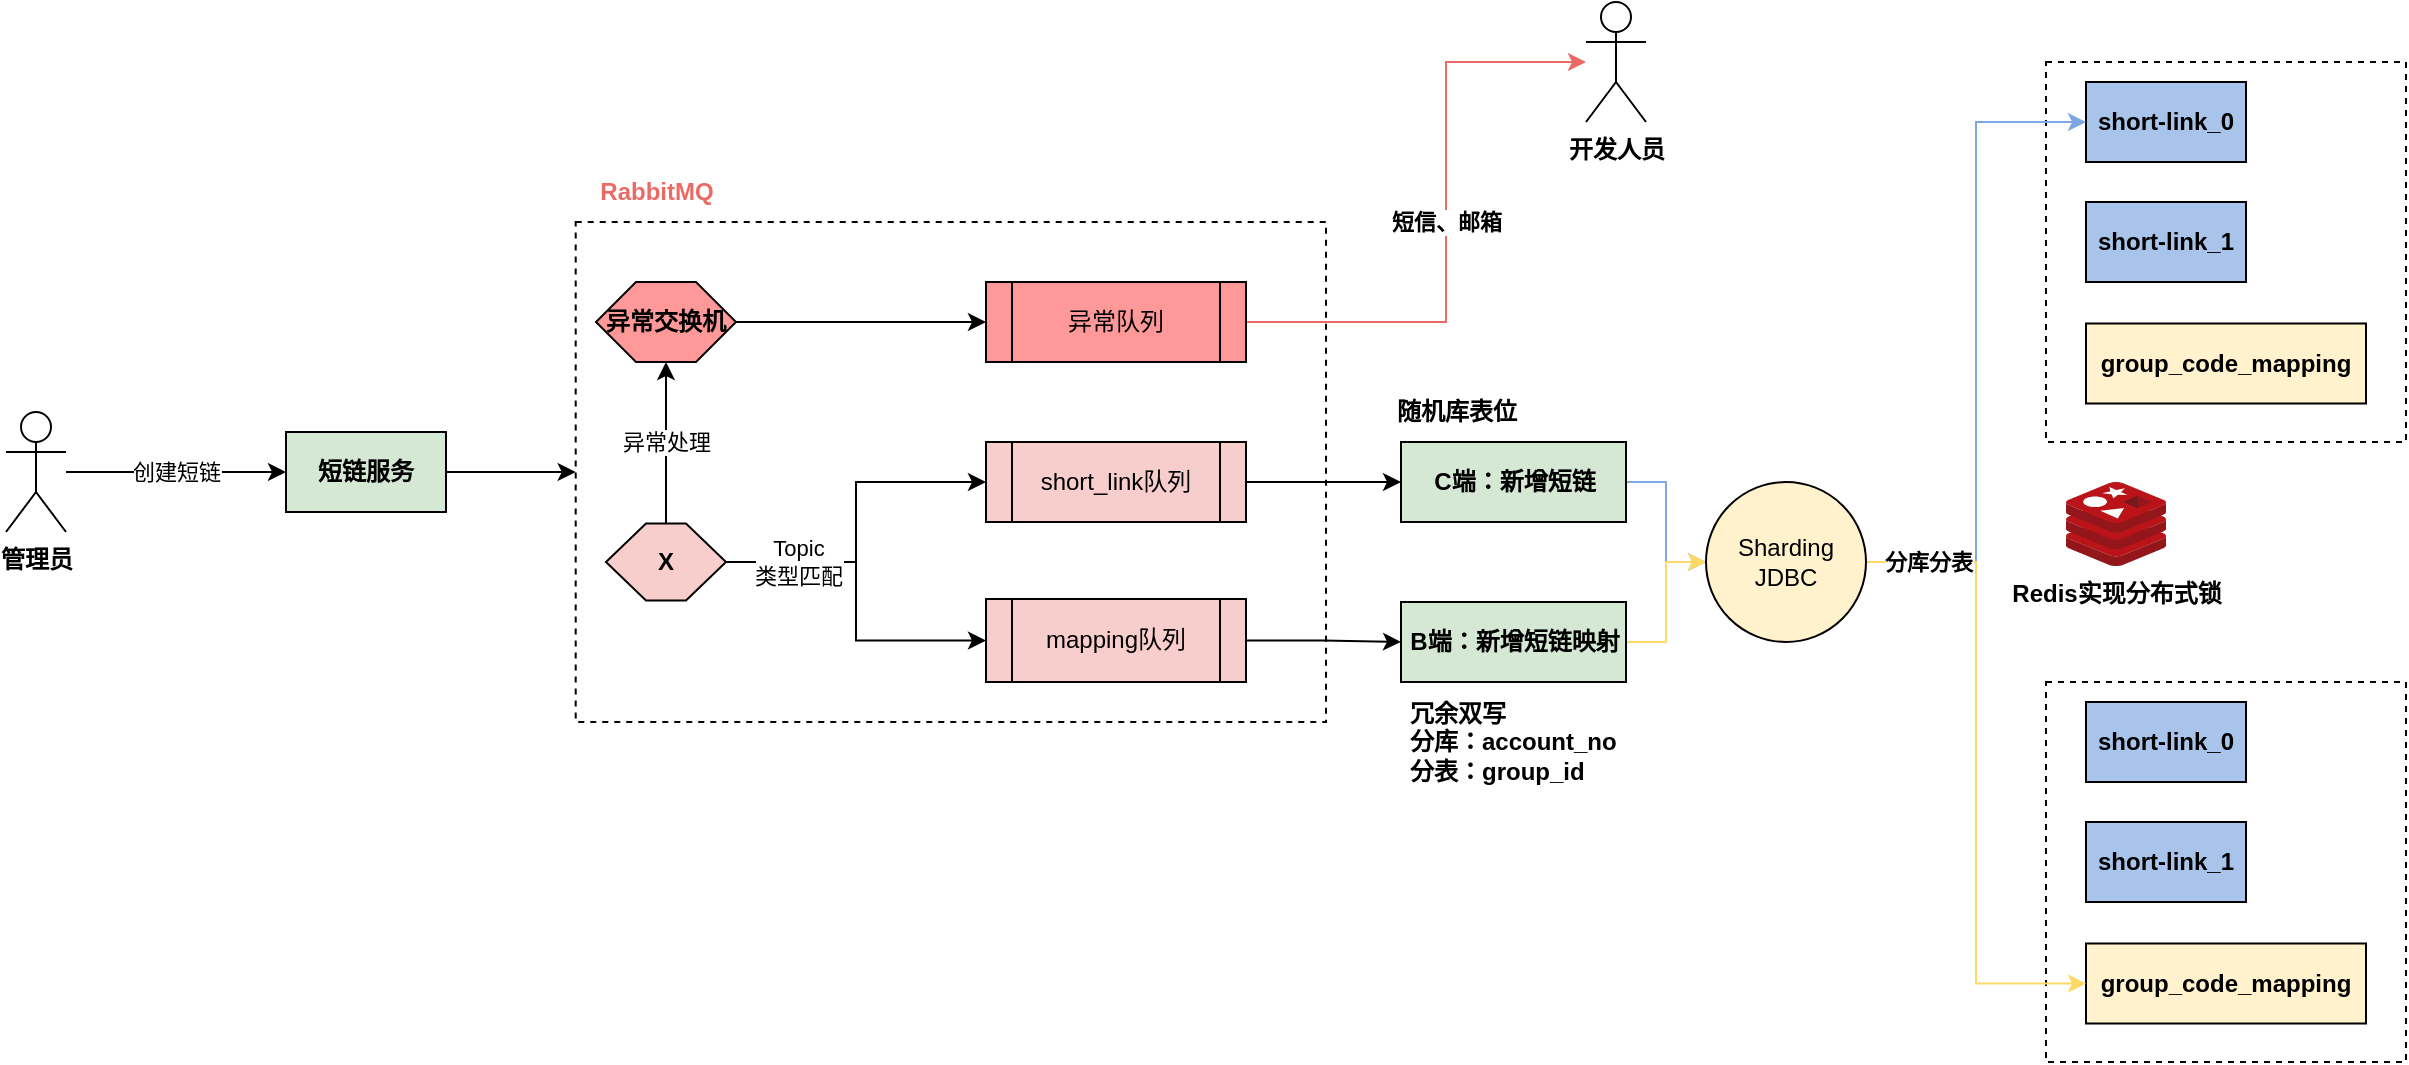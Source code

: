 <mxfile version="26.1.0">
  <diagram name="第 1 页" id="zngaNRGyfOBU_eu8mxkX">
    <mxGraphModel dx="-2885" dy="923" grid="1" gridSize="10" guides="1" tooltips="1" connect="1" arrows="1" fold="1" page="1" pageScale="1" pageWidth="2339" pageHeight="3300" math="0" shadow="0">
      <root>
        <mxCell id="0" />
        <mxCell id="1" parent="0" />
        <mxCell id="SSOsadmcBXxZNNzZLrk8-1" value="" style="rounded=0;whiteSpace=wrap;html=1;fillColor=none;dashed=1;" vertex="1" parent="1">
          <mxGeometry x="5264.85" y="1930" width="375.15" height="250" as="geometry" />
        </mxCell>
        <mxCell id="SSOsadmcBXxZNNzZLrk8-2" value="创建短链" style="edgeStyle=orthogonalEdgeStyle;rounded=0;orthogonalLoop=1;jettySize=auto;html=1;" edge="1" parent="1" source="SSOsadmcBXxZNNzZLrk8-3" target="SSOsadmcBXxZNNzZLrk8-10">
          <mxGeometry relative="1" as="geometry">
            <mxPoint x="5100" y="2119.217" as="targetPoint" />
            <Array as="points" />
          </mxGeometry>
        </mxCell>
        <mxCell id="SSOsadmcBXxZNNzZLrk8-3" value="管理员" style="shape=umlActor;verticalLabelPosition=bottom;verticalAlign=top;html=1;outlineConnect=0;fontStyle=1" vertex="1" parent="1">
          <mxGeometry x="4980" y="2025" width="30" height="60" as="geometry" />
        </mxCell>
        <mxCell id="SSOsadmcBXxZNNzZLrk8-4" style="edgeStyle=orthogonalEdgeStyle;rounded=0;orthogonalLoop=1;jettySize=auto;html=1;entryX=0;entryY=0.5;entryDx=0;entryDy=0;" edge="1" parent="1" source="SSOsadmcBXxZNNzZLrk8-8" target="SSOsadmcBXxZNNzZLrk8-12">
          <mxGeometry relative="1" as="geometry" />
        </mxCell>
        <mxCell id="SSOsadmcBXxZNNzZLrk8-5" style="edgeStyle=orthogonalEdgeStyle;rounded=0;orthogonalLoop=1;jettySize=auto;html=1;" edge="1" parent="1" source="SSOsadmcBXxZNNzZLrk8-8" target="SSOsadmcBXxZNNzZLrk8-14">
          <mxGeometry relative="1" as="geometry" />
        </mxCell>
        <mxCell id="SSOsadmcBXxZNNzZLrk8-6" value="Topic&lt;br&gt;类型匹配" style="edgeLabel;html=1;align=center;verticalAlign=middle;resizable=0;points=[];" vertex="1" connectable="0" parent="SSOsadmcBXxZNNzZLrk8-5">
          <mxGeometry x="-0.582" relative="1" as="geometry">
            <mxPoint as="offset" />
          </mxGeometry>
        </mxCell>
        <mxCell id="SSOsadmcBXxZNNzZLrk8-7" value="异常处理" style="edgeStyle=orthogonalEdgeStyle;rounded=0;orthogonalLoop=1;jettySize=auto;html=1;" edge="1" parent="1" source="SSOsadmcBXxZNNzZLrk8-8" target="SSOsadmcBXxZNNzZLrk8-16">
          <mxGeometry relative="1" as="geometry" />
        </mxCell>
        <mxCell id="SSOsadmcBXxZNNzZLrk8-8" value="X" style="shape=hexagon;perimeter=hexagonPerimeter2;whiteSpace=wrap;html=1;fixedSize=1;fontStyle=1;fillColor=#F8CECC;" vertex="1" parent="1">
          <mxGeometry x="5280" y="2080.75" width="60" height="38.5" as="geometry" />
        </mxCell>
        <mxCell id="SSOsadmcBXxZNNzZLrk8-9" style="edgeStyle=orthogonalEdgeStyle;rounded=0;orthogonalLoop=1;jettySize=auto;html=1;entryX=0;entryY=0.5;entryDx=0;entryDy=0;" edge="1" parent="1" source="SSOsadmcBXxZNNzZLrk8-10" target="SSOsadmcBXxZNNzZLrk8-1">
          <mxGeometry relative="1" as="geometry" />
        </mxCell>
        <mxCell id="SSOsadmcBXxZNNzZLrk8-10" value="短链服务" style="rounded=0;whiteSpace=wrap;html=1;fillColor=#D5E8D4;fontStyle=1" vertex="1" parent="1">
          <mxGeometry x="5120" y="2035" width="80" height="40" as="geometry" />
        </mxCell>
        <mxCell id="SSOsadmcBXxZNNzZLrk8-11" style="edgeStyle=orthogonalEdgeStyle;rounded=0;orthogonalLoop=1;jettySize=auto;html=1;entryX=0;entryY=0.5;entryDx=0;entryDy=0;" edge="1" parent="1" source="SSOsadmcBXxZNNzZLrk8-12" target="SSOsadmcBXxZNNzZLrk8-20">
          <mxGeometry relative="1" as="geometry" />
        </mxCell>
        <mxCell id="SSOsadmcBXxZNNzZLrk8-12" value="short_link队列" style="shape=process;whiteSpace=wrap;html=1;backgroundOutline=1;fillColor=#F8CECC;" vertex="1" parent="1">
          <mxGeometry x="5470" y="2040" width="130" height="40" as="geometry" />
        </mxCell>
        <mxCell id="SSOsadmcBXxZNNzZLrk8-13" style="edgeStyle=orthogonalEdgeStyle;rounded=0;orthogonalLoop=1;jettySize=auto;html=1;entryX=0;entryY=0.5;entryDx=0;entryDy=0;" edge="1" parent="1" source="SSOsadmcBXxZNNzZLrk8-14" target="SSOsadmcBXxZNNzZLrk8-22">
          <mxGeometry relative="1" as="geometry" />
        </mxCell>
        <mxCell id="SSOsadmcBXxZNNzZLrk8-14" value="mapping队列" style="shape=process;whiteSpace=wrap;html=1;backgroundOutline=1;fillColor=#F8CECC;" vertex="1" parent="1">
          <mxGeometry x="5470" y="2118.5" width="130" height="41.5" as="geometry" />
        </mxCell>
        <mxCell id="SSOsadmcBXxZNNzZLrk8-15" style="edgeStyle=orthogonalEdgeStyle;rounded=0;orthogonalLoop=1;jettySize=auto;html=1;entryX=0;entryY=0.5;entryDx=0;entryDy=0;" edge="1" parent="1" source="SSOsadmcBXxZNNzZLrk8-16" target="SSOsadmcBXxZNNzZLrk8-17">
          <mxGeometry relative="1" as="geometry" />
        </mxCell>
        <mxCell id="SSOsadmcBXxZNNzZLrk8-16" value="异常交换机" style="shape=hexagon;perimeter=hexagonPerimeter2;whiteSpace=wrap;html=1;fixedSize=1;fontStyle=1;fillColor=#FF9999;" vertex="1" parent="1">
          <mxGeometry x="5275" y="1960" width="70" height="40" as="geometry" />
        </mxCell>
        <mxCell id="SSOsadmcBXxZNNzZLrk8-51" value="短信、邮箱" style="edgeStyle=orthogonalEdgeStyle;rounded=0;orthogonalLoop=1;jettySize=auto;html=1;strokeColor=#EA6B66;fontStyle=1" edge="1" parent="1" source="SSOsadmcBXxZNNzZLrk8-17" target="SSOsadmcBXxZNNzZLrk8-49">
          <mxGeometry relative="1" as="geometry">
            <Array as="points">
              <mxPoint x="5700" y="1980" />
              <mxPoint x="5700" y="1850" />
            </Array>
          </mxGeometry>
        </mxCell>
        <mxCell id="SSOsadmcBXxZNNzZLrk8-17" value="异常队列" style="shape=process;whiteSpace=wrap;html=1;backgroundOutline=1;fillColor=#FF9999;" vertex="1" parent="1">
          <mxGeometry x="5470" y="1960" width="130" height="40" as="geometry" />
        </mxCell>
        <mxCell id="SSOsadmcBXxZNNzZLrk8-18" value="&lt;font style=&quot;&quot;&gt;RabbitMQ&lt;/font&gt;" style="text;html=1;align=center;verticalAlign=middle;resizable=0;points=[];autosize=1;strokeColor=none;fillColor=none;fontStyle=1;fontColor=#EA6B66;" vertex="1" parent="1">
          <mxGeometry x="5264.85" y="1900" width="80" height="30" as="geometry" />
        </mxCell>
        <mxCell id="SSOsadmcBXxZNNzZLrk8-44" style="edgeStyle=orthogonalEdgeStyle;rounded=0;orthogonalLoop=1;jettySize=auto;html=1;strokeColor=#7EA6E0;fontStyle=1" edge="1" parent="1" source="SSOsadmcBXxZNNzZLrk8-20" target="SSOsadmcBXxZNNzZLrk8-43">
          <mxGeometry relative="1" as="geometry">
            <Array as="points">
              <mxPoint x="5810" y="2060" />
              <mxPoint x="5810" y="2100" />
            </Array>
          </mxGeometry>
        </mxCell>
        <mxCell id="SSOsadmcBXxZNNzZLrk8-20" value="C端：新增短链" style="rounded=0;whiteSpace=wrap;html=1;fillColor=#D5E8D4;fontStyle=1" vertex="1" parent="1">
          <mxGeometry x="5677.5" y="2040" width="112.5" height="40" as="geometry" />
        </mxCell>
        <mxCell id="SSOsadmcBXxZNNzZLrk8-45" style="edgeStyle=orthogonalEdgeStyle;rounded=0;orthogonalLoop=1;jettySize=auto;html=1;strokeColor=#FFD966;" edge="1" parent="1" source="SSOsadmcBXxZNNzZLrk8-22" target="SSOsadmcBXxZNNzZLrk8-43">
          <mxGeometry relative="1" as="geometry">
            <Array as="points">
              <mxPoint x="5810" y="2140" />
              <mxPoint x="5810" y="2100" />
            </Array>
          </mxGeometry>
        </mxCell>
        <mxCell id="SSOsadmcBXxZNNzZLrk8-22" value="B端：新增短链映射" style="rounded=0;whiteSpace=wrap;html=1;fillColor=#D5E8D4;fontStyle=1" vertex="1" parent="1">
          <mxGeometry x="5677.5" y="2120" width="112.5" height="40" as="geometry" />
        </mxCell>
        <mxCell id="SSOsadmcBXxZNNzZLrk8-23" value="冗余双写&lt;br&gt;分库：account_no&lt;br&gt;分表：group_id" style="text;html=1;align=left;verticalAlign=middle;resizable=0;points=[];autosize=1;strokeColor=none;fillColor=none;fontStyle=1" vertex="1" parent="1">
          <mxGeometry x="5680" y="2160" width="120" height="60" as="geometry" />
        </mxCell>
        <mxCell id="SSOsadmcBXxZNNzZLrk8-24" value="随机库表位" style="text;html=1;align=center;verticalAlign=middle;resizable=0;points=[];autosize=1;strokeColor=none;fillColor=none;fontStyle=1" vertex="1" parent="1">
          <mxGeometry x="5665" y="2010" width="80" height="30" as="geometry" />
        </mxCell>
        <mxCell id="SSOsadmcBXxZNNzZLrk8-37" value="" style="group" vertex="1" connectable="0" parent="1">
          <mxGeometry x="6000" y="1850" width="180" height="190" as="geometry" />
        </mxCell>
        <mxCell id="SSOsadmcBXxZNNzZLrk8-29" value="" style="rounded=0;whiteSpace=wrap;html=1;dashed=1;fillColor=none;" vertex="1" parent="SSOsadmcBXxZNNzZLrk8-37">
          <mxGeometry width="180" height="190" as="geometry" />
        </mxCell>
        <mxCell id="SSOsadmcBXxZNNzZLrk8-30" value="short-link_0" style="rounded=0;whiteSpace=wrap;html=1;fillColor=#A9C4EB;fontStyle=1" vertex="1" parent="SSOsadmcBXxZNNzZLrk8-37">
          <mxGeometry x="20" y="10" width="80" height="40" as="geometry" />
        </mxCell>
        <mxCell id="SSOsadmcBXxZNNzZLrk8-31" value="short-link_1" style="rounded=0;whiteSpace=wrap;html=1;fillColor=#A9C4EB;fontStyle=1" vertex="1" parent="SSOsadmcBXxZNNzZLrk8-37">
          <mxGeometry x="20" y="70" width="80" height="40" as="geometry" />
        </mxCell>
        <mxCell id="SSOsadmcBXxZNNzZLrk8-32" value="group_code_mapping" style="rounded=0;whiteSpace=wrap;html=1;fillColor=#FFF2CC;fontStyle=1" vertex="1" parent="SSOsadmcBXxZNNzZLrk8-37">
          <mxGeometry x="20" y="130.75" width="140" height="40" as="geometry" />
        </mxCell>
        <mxCell id="SSOsadmcBXxZNNzZLrk8-38" value="" style="group" vertex="1" connectable="0" parent="1">
          <mxGeometry x="6000" y="2160" width="180" height="190" as="geometry" />
        </mxCell>
        <mxCell id="SSOsadmcBXxZNNzZLrk8-33" value="" style="rounded=0;whiteSpace=wrap;html=1;dashed=1;fillColor=none;" vertex="1" parent="SSOsadmcBXxZNNzZLrk8-38">
          <mxGeometry width="180" height="190" as="geometry" />
        </mxCell>
        <mxCell id="SSOsadmcBXxZNNzZLrk8-34" value="short-link_0" style="rounded=0;whiteSpace=wrap;html=1;fillColor=#A9C4EB;fontStyle=1" vertex="1" parent="SSOsadmcBXxZNNzZLrk8-38">
          <mxGeometry x="20" y="10" width="80" height="40" as="geometry" />
        </mxCell>
        <mxCell id="SSOsadmcBXxZNNzZLrk8-35" value="short-link_1" style="rounded=0;whiteSpace=wrap;html=1;fillColor=#A9C4EB;fontStyle=1" vertex="1" parent="SSOsadmcBXxZNNzZLrk8-38">
          <mxGeometry x="20" y="70" width="80" height="40" as="geometry" />
        </mxCell>
        <mxCell id="SSOsadmcBXxZNNzZLrk8-36" value="group_code_mapping" style="rounded=0;whiteSpace=wrap;html=1;fillColor=#FFF2CC;fontStyle=1" vertex="1" parent="SSOsadmcBXxZNNzZLrk8-38">
          <mxGeometry x="20" y="130.75" width="140" height="40" as="geometry" />
        </mxCell>
        <mxCell id="SSOsadmcBXxZNNzZLrk8-46" style="edgeStyle=orthogonalEdgeStyle;rounded=0;orthogonalLoop=1;jettySize=auto;html=1;entryX=0;entryY=0.5;entryDx=0;entryDy=0;strokeColor=#7EA6E0;" edge="1" parent="1" source="SSOsadmcBXxZNNzZLrk8-43" target="SSOsadmcBXxZNNzZLrk8-30">
          <mxGeometry relative="1" as="geometry" />
        </mxCell>
        <mxCell id="SSOsadmcBXxZNNzZLrk8-47" style="edgeStyle=orthogonalEdgeStyle;rounded=0;orthogonalLoop=1;jettySize=auto;html=1;entryX=0;entryY=0.5;entryDx=0;entryDy=0;strokeColor=#FFD966;" edge="1" parent="1" source="SSOsadmcBXxZNNzZLrk8-43" target="SSOsadmcBXxZNNzZLrk8-36">
          <mxGeometry relative="1" as="geometry" />
        </mxCell>
        <mxCell id="SSOsadmcBXxZNNzZLrk8-48" value="分库分表" style="edgeLabel;html=1;align=center;verticalAlign=middle;resizable=0;points=[];fontStyle=1" vertex="1" connectable="0" parent="SSOsadmcBXxZNNzZLrk8-47">
          <mxGeometry x="-0.845" relative="1" as="geometry">
            <mxPoint x="6" as="offset" />
          </mxGeometry>
        </mxCell>
        <mxCell id="SSOsadmcBXxZNNzZLrk8-43" value="Sharding JDBC" style="ellipse;whiteSpace=wrap;html=1;aspect=fixed;fillColor=#FFF2CC;" vertex="1" parent="1">
          <mxGeometry x="5830" y="2060" width="80" height="80" as="geometry" />
        </mxCell>
        <mxCell id="SSOsadmcBXxZNNzZLrk8-49" value="开发人员" style="shape=umlActor;verticalLabelPosition=bottom;verticalAlign=top;html=1;outlineConnect=0;fontStyle=1" vertex="1" parent="1">
          <mxGeometry x="5770" y="1820" width="30" height="60" as="geometry" />
        </mxCell>
        <mxCell id="SSOsadmcBXxZNNzZLrk8-53" value="Redis实现分布式锁" style="image;sketch=0;aspect=fixed;html=1;points=[];align=center;fontSize=12;image=img/lib/mscae/Cache_Redis_Product.svg;fontStyle=1" vertex="1" parent="1">
          <mxGeometry x="6010" y="2060" width="50" height="42" as="geometry" />
        </mxCell>
      </root>
    </mxGraphModel>
  </diagram>
</mxfile>
